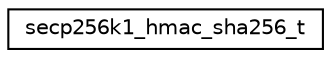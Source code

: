 digraph "Graphical Class Hierarchy"
{
  edge [fontname="Helvetica",fontsize="10",labelfontname="Helvetica",labelfontsize="10"];
  node [fontname="Helvetica",fontsize="10",shape=record];
  rankdir="LR";
  Node0 [label="secp256k1_hmac_sha256_t",height=0.2,width=0.4,color="black", fillcolor="white", style="filled",URL="$structsecp256k1__hmac__sha256__t.html"];
}
